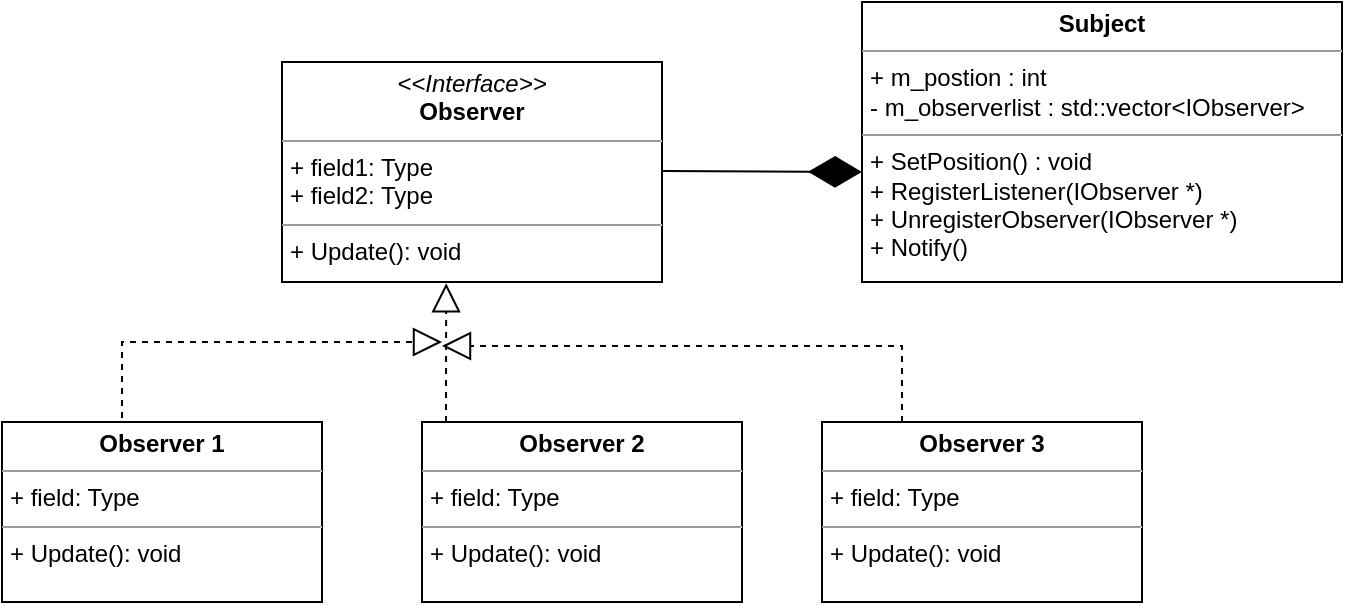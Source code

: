 <mxfile version="16.4.6" type="device"><diagram id="C5RBs43oDa-KdzZeNtuy" name="Page-1"><mxGraphModel dx="782" dy="472" grid="1" gridSize="10" guides="1" tooltips="1" connect="1" arrows="1" fold="1" page="1" pageScale="1" pageWidth="827" pageHeight="1169" math="0" shadow="0"><root><mxCell id="WIyWlLk6GJQsqaUBKTNV-0"/><mxCell id="WIyWlLk6GJQsqaUBKTNV-1" parent="WIyWlLk6GJQsqaUBKTNV-0"/><mxCell id="iWPqh9k0-MARVvroXs25-4" value="&lt;p style=&quot;margin: 0px ; margin-top: 4px ; text-align: center&quot;&gt;&lt;i&gt;&amp;lt;&amp;lt;Interface&amp;gt;&amp;gt;&lt;/i&gt;&lt;br&gt;&lt;b&gt;Observer&lt;/b&gt;&lt;/p&gt;&lt;hr size=&quot;1&quot;&gt;&lt;p style=&quot;margin: 0px ; margin-left: 4px&quot;&gt;+ field1: Type&lt;br&gt;+ field2: Type&lt;/p&gt;&lt;hr size=&quot;1&quot;&gt;&lt;p style=&quot;margin: 0px ; margin-left: 4px&quot;&gt;+ Update(): void&lt;br&gt;&lt;/p&gt;" style="verticalAlign=top;align=left;overflow=fill;fontSize=12;fontFamily=Helvetica;html=1;" vertex="1" parent="WIyWlLk6GJQsqaUBKTNV-1"><mxGeometry x="210" y="220" width="190" height="110" as="geometry"/></mxCell><mxCell id="iWPqh9k0-MARVvroXs25-5" value="&lt;p style=&quot;margin: 0px ; margin-top: 4px ; text-align: center&quot;&gt;&lt;b&gt;Observer 1&lt;/b&gt;&lt;/p&gt;&lt;hr size=&quot;1&quot;&gt;&lt;p style=&quot;margin: 0px ; margin-left: 4px&quot;&gt;+ field: Type&lt;/p&gt;&lt;hr size=&quot;1&quot;&gt;&lt;p style=&quot;margin: 0px ; margin-left: 4px&quot;&gt;+ Update(): void&lt;/p&gt;" style="verticalAlign=top;align=left;overflow=fill;fontSize=12;fontFamily=Helvetica;html=1;" vertex="1" parent="WIyWlLk6GJQsqaUBKTNV-1"><mxGeometry x="70" y="400" width="160" height="90" as="geometry"/></mxCell><mxCell id="iWPqh9k0-MARVvroXs25-6" value="&lt;p style=&quot;margin: 0px ; margin-top: 4px ; text-align: center&quot;&gt;&lt;b&gt;Observer 2&lt;/b&gt;&lt;/p&gt;&lt;hr size=&quot;1&quot;&gt;&lt;p style=&quot;margin: 0px ; margin-left: 4px&quot;&gt;+ field: Type&lt;/p&gt;&lt;hr size=&quot;1&quot;&gt;&lt;p style=&quot;margin: 0px ; margin-left: 4px&quot;&gt;+ Update(): void&lt;/p&gt;" style="verticalAlign=top;align=left;overflow=fill;fontSize=12;fontFamily=Helvetica;html=1;" vertex="1" parent="WIyWlLk6GJQsqaUBKTNV-1"><mxGeometry x="280" y="400" width="160" height="90" as="geometry"/></mxCell><mxCell id="iWPqh9k0-MARVvroXs25-7" value="&lt;p style=&quot;margin: 0px ; margin-top: 4px ; text-align: center&quot;&gt;&lt;b&gt;Observer 3&lt;/b&gt;&lt;/p&gt;&lt;hr size=&quot;1&quot;&gt;&lt;p style=&quot;margin: 0px ; margin-left: 4px&quot;&gt;+ field: Type&lt;/p&gt;&lt;hr size=&quot;1&quot;&gt;&lt;p style=&quot;margin: 0px ; margin-left: 4px&quot;&gt;+ Update(): void&lt;/p&gt;" style="verticalAlign=top;align=left;overflow=fill;fontSize=12;fontFamily=Helvetica;html=1;" vertex="1" parent="WIyWlLk6GJQsqaUBKTNV-1"><mxGeometry x="480" y="400" width="160" height="90" as="geometry"/></mxCell><mxCell id="iWPqh9k0-MARVvroXs25-8" value="" style="endArrow=block;dashed=1;endFill=0;endSize=12;html=1;rounded=0;entryX=0.432;entryY=1.006;entryDx=0;entryDy=0;entryPerimeter=0;exitX=0.075;exitY=0;exitDx=0;exitDy=0;exitPerimeter=0;" edge="1" parent="WIyWlLk6GJQsqaUBKTNV-1" source="iWPqh9k0-MARVvroXs25-6" target="iWPqh9k0-MARVvroXs25-4"><mxGeometry width="160" relative="1" as="geometry"><mxPoint x="290" y="360" as="sourcePoint"/><mxPoint x="440" y="350" as="targetPoint"/></mxGeometry></mxCell><mxCell id="iWPqh9k0-MARVvroXs25-9" value="" style="endArrow=block;dashed=1;endFill=0;endSize=12;html=1;rounded=0;exitX=0.375;exitY=-0.022;exitDx=0;exitDy=0;exitPerimeter=0;" edge="1" parent="WIyWlLk6GJQsqaUBKTNV-1" source="iWPqh9k0-MARVvroXs25-5"><mxGeometry width="160" relative="1" as="geometry"><mxPoint x="130" y="360" as="sourcePoint"/><mxPoint x="290" y="360" as="targetPoint"/><Array as="points"><mxPoint x="130" y="360"/></Array></mxGeometry></mxCell><mxCell id="iWPqh9k0-MARVvroXs25-10" value="" style="endArrow=block;dashed=1;endFill=0;endSize=12;html=1;rounded=0;exitX=0.375;exitY=-0.022;exitDx=0;exitDy=0;exitPerimeter=0;" edge="1" parent="WIyWlLk6GJQsqaUBKTNV-1"><mxGeometry width="160" relative="1" as="geometry"><mxPoint x="520" y="400" as="sourcePoint"/><mxPoint x="290" y="362" as="targetPoint"/><Array as="points"><mxPoint x="520" y="361.98"/></Array></mxGeometry></mxCell><mxCell id="iWPqh9k0-MARVvroXs25-13" value="&lt;p style=&quot;margin: 0px ; margin-top: 4px ; text-align: center&quot;&gt;&lt;b&gt;Subject&lt;/b&gt;&lt;/p&gt;&lt;hr size=&quot;1&quot;&gt;&lt;p style=&quot;margin: 0px ; margin-left: 4px&quot;&gt;+ m_postion : int&lt;/p&gt;&lt;p style=&quot;margin: 0px ; margin-left: 4px&quot;&gt;- m_observerlist : std::vector&amp;lt;IObserver&amp;gt;&lt;/p&gt;&lt;hr size=&quot;1&quot;&gt;&lt;p style=&quot;margin: 0px ; margin-left: 4px&quot;&gt;+ SetPosition() : void&lt;/p&gt;&lt;p style=&quot;margin: 0px ; margin-left: 4px&quot;&gt;+ RegisterListener(IObserver *)&lt;/p&gt;&lt;p style=&quot;margin: 0px ; margin-left: 4px&quot;&gt;+ UnregisterObserver(IObserver *)&lt;/p&gt;&lt;p style=&quot;margin: 0px ; margin-left: 4px&quot;&gt;+ Notify()&lt;/p&gt;" style="verticalAlign=top;align=left;overflow=fill;fontSize=12;fontFamily=Helvetica;html=1;" vertex="1" parent="WIyWlLk6GJQsqaUBKTNV-1"><mxGeometry x="500" y="190" width="240" height="140" as="geometry"/></mxCell><mxCell id="iWPqh9k0-MARVvroXs25-14" value="" style="endArrow=diamondThin;endFill=1;endSize=24;html=1;rounded=0;" edge="1" parent="WIyWlLk6GJQsqaUBKTNV-1"><mxGeometry width="160" relative="1" as="geometry"><mxPoint x="400" y="274.5" as="sourcePoint"/><mxPoint x="500" y="275" as="targetPoint"/></mxGeometry></mxCell></root></mxGraphModel></diagram></mxfile>